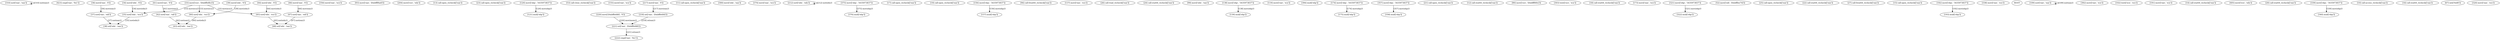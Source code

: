 digraph "" {
"[310] xor" [label="[310] xor(['eax', 'eax'])"];
"[423] cmp" [label="[423] cmp(['eax', '0x1'])"];
"[36] mov" [label="[36] mov(['eax', '0'])"];
"[356] mov" [label="[356] mov(['eax', 'ecx'])"];
"[93] mov" [label="[93] mov(['eax', '[0xbffff4a0]'])"];
"[204] mov" [label="[204] mov(['ecx', 'edx'])"];
"[13] call-open_recheck" [label="[13] call-open_recheck(['eax'])"];
"[37] xor" [label="[37] xor(['eax', 'edi'])"];
"[23] call-open_recheck" [label="[23] call-open_recheck(['eax'])"];
"[120] mov" [label="[120] mov(['ebp', '3435973837'])"];
"[40] xor" [label="[40] xor(['edx', 'ecx'])"];
"[53] call-close_recheck" [label="[53] call-close_recheck(['eax'])"];
"[155] mov" [label="[155] mov(['eax', 'ecx'])"];
"[43] or" [label="[43] or(['edx', 'eax'])"];
"[46] mov" [label="[46] mov(['eax', '0'])"];
"[220] mov" [label="[220] mov(['[0xbfffefd8]', '0'])"];
"[11] call-open_recheck" [label="[11] call-open_recheck(['eax'])"];
"[300] mov" [label="[300] mov(['edx', 'eax'])"];
"[374] mov" [label="[374] mov(['eax', 'ecx'])"];
"[35] xor" [label="[35] xor(['edx', 'ecx'])"];
"[38] or" [label="[38] or(['edx', 'eax'])"];
"[47] xor" [label="[47] xor(['eax', 'edi'])"];
"[212] xor" [label="[212] xor(['edx', 'edx'])"];
"[375] mov" [label="[375] mov(['ebp', '3435973837'])"];
"[221] or" [label="[221] or(['eax', '[0xbfffefd8]'])"];
"[17] call-open_recheck" [label="[17] call-open_recheck(['eax'])"];
"[19] call-open_recheck" [label="[19] call-open_recheck(['eax'])"];
"[157] mul" [label="[157] mul(['ebp'])"];
"[45] xor" [label="[45] xor(['edx', 'ecx'])"];
"[94] call-fstat64_recheck" [label="[94] call-fstat64_recheck(['eax'])"];
"[137] mov" [label="[137] mov(['eax', 'ecx'])"];
"[26] call-read_recheck" [label="[26] call-read_recheck(['eax'])"];
"[24] call-stat64_recheck" [label="[24] call-stat64_recheck(['eax'])"];
"[99] mov" [label="[99] mov(['edx', 'eax'])"];
"[121] mul" [label="[121] mul(['ebp'])"];
"[138] mov" [label="[138] mov(['ebp', '3435973837'])"];
"[119] mov" [label="[119] mov(['eax', 'ecx'])"];
"[394] mul" [label="[394] mul(['ebp'])"];
"[174] mov" [label="[174] mov(['ebp', '3435973837'])"];
"[175] mul" [label="[175] mul(['ebp'])"];
"[358] mul" [label="[358] mul(['ebp'])"];
"[39] mov" [label="[39] mov(['edx', '0'])"];
"[21] call-open_recheck" [label="[21] call-open_recheck(['eax'])"];
"[12] call-stat64_recheck" [label="[12] call-stat64_recheck(['eax'])"];
"[139] mul" [label="[139] mul(['ebp'])"];
"[90] mov" [label="[90] mov(['ecx', '[0xbffff49c]'])"];
"[303] test" [label="[303] test(['ecx', 'ecx'])"];
"[18] call-stat64_recheck" [label="[18] call-stat64_recheck(['eax'])"];
"[173] mov" [label="[173] mov(['eax', 'ecx'])"];
"[322] mul" [label="[322] mul(['ebp'])"];
"[52] mov" [label="[52] mov(['edi', '[0xbfffee74]'])"];
"[156] mov" [label="[156] mov(['ebp', '3435973837'])"];
"[25] call-open_recheck" [label="[25] call-open_recheck(['eax'])"];
"[34] mov" [label="[34] mov(['edx', '0'])"];
"[41] mov" [label="[41] mov(['eax', '0'])"];
"[22] call-stat64_recheck" [label="[22] call-stat64_recheck(['eax'])"];
"[27] call-fstat64_recheck" [label="[27] call-fstat64_recheck(['eax'])"];
"[15] call-open_recheck" [label="[15] call-open_recheck(['eax'])"];
"[192] mov" [label="[192] mov(['ebp', '3435973837'])"];
"[193] mul" [label="[193] mul(['ebp'])"];
"[217] mov" [label="[217] mov(['eax', '0'])"];
"[338] mov" [label="[338] mov(['eax', 'ecx'])"];
ROOT;
"[109] xor" [label="[109] xor(['eax', 'eax'])"];
"[392] mov" [label="[392] mov(['eax', 'ecx'])"];
"[102] test" [label="[102] test(['ecx', 'ecx'])"];
"[191] mov" [label="[191] mov(['eax', 'ecx'])"];
"[14] call-stat64_recheck" [label="[14] call-stat64_recheck(['eax'])"];
"[42] xor" [label="[42] xor(['eax', 'edi'])"];
"[218] or" [label="[218] or(['eax', '[0xbfffefd4]'])"];
"[33] mov" [label="[33] mov(['ecx', '[0xbfffef6c]'])"];
"[321] mov" [label="[321] mov(['ebp', '3435973837'])"];
"[405] mov" [label="[405] mov(['ecx', 'edx'])"];
"[20] call-stat64_recheck" [label="[20] call-stat64_recheck(['eax'])"];
"[339] mov" [label="[339] mov(['ebp', '3435973837'])"];
"[376] mul" [label="[376] mul(['ebp'])"];
"[10] call-access_recheck" [label="[10] call-access_recheck(['eax'])"];
"[16] call-stat64_recheck" [label="[16] call-stat64_recheck(['eax'])"];
"[67] int" [label="[67] int(['0x80'])"];
"[357] mov" [label="[357] mov(['ebp', '3435973837'])"];
"[320] mov" [label="[320] mov(['eax', 'ecx'])"];
"[222] cmp" [label="[222] cmp(['eax', '0x1'])"];
"[44] mov" [label="[44] mov(['edx', '0'])"];
"[48] or" [label="[48] or(['edx', 'eax'])"];
"[340] mul" [label="[340] mul(['ebp'])"];
"[310] xor" -> "[310] xor"  [label="[310] xor(eax)3"];
"[36] mov" -> "[37] xor"  [label="[36] mov(eax)3"];
"[37] xor" -> "[38] or"  [label="[37] xor(eax)3"];
"[120] mov" -> "[121] mul"  [label="[120] mov(ebp)3"];
"[40] xor" -> "[43] or"  [label="[40] xor(edx)3"];
"[46] mov" -> "[47] xor"  [label="[46] mov(eax)3"];
"[220] mov" -> "[221] or"  [label="[220] mov(mem)3"];
"[35] xor" -> "[38] or"  [label="[35] xor(edx)3"];
"[47] xor" -> "[48] or"  [label="[47] xor(eax)3"];
"[212] xor" -> "[212] xor"  [label="[212] xor(edx)3"];
"[375] mov" -> "[376] mul"  [label="[375] mov(ebp)3"];
"[221] or" -> "[222] cmp"  [label="[221] or(eax)3"];
"[45] xor" -> "[48] or"  [label="[45] xor(edx)3"];
"[138] mov" -> "[139] mul"  [label="[138] mov(ebp)3"];
"[174] mov" -> "[175] mul"  [label="[174] mov(ebp)3"];
"[39] mov" -> "[40] xor"  [label="[39] mov(edx)3"];
"[156] mov" -> "[157] mul"  [label="[156] mov(ebp)3"];
"[34] mov" -> "[35] xor"  [label="[34] mov(edx)3"];
"[41] mov" -> "[42] xor"  [label="[41] mov(eax)3"];
"[192] mov" -> "[193] mul"  [label="[192] mov(ebp)3"];
"[217] mov" -> "[218] or"  [label="[217] mov(eax)3"];
"[109] xor" -> "[109] xor"  [label="[109] xor(eax)3"];
"[42] xor" -> "[43] or"  [label="[42] xor(eax)3"];
"[218] or" -> "[221] or"  [label="[218] or(eax)3"];
"[33] mov" -> "[35] xor"  [label="[33] mov(ecx)3"];
"[33] mov" -> "[40] xor"  [label="[33] mov(ecx)3"];
"[33] mov" -> "[45] xor"  [label="[33] mov(ecx)3"];
"[321] mov" -> "[322] mul"  [label="[321] mov(ebp)3"];
"[339] mov" -> "[340] mul"  [label="[339] mov(ebp)3"];
"[357] mov" -> "[358] mul"  [label="[357] mov(ebp)3"];
"[44] mov" -> "[45] xor"  [label="[44] mov(edx)3"];
}
